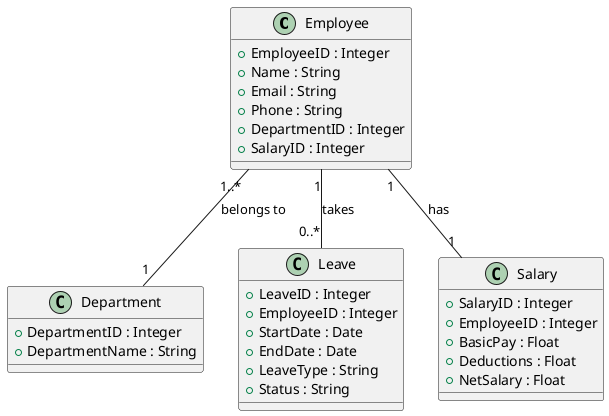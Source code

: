 @startuml EmployeeManagement

class Employee {
    + EmployeeID : Integer
    + Name : String
    + Email : String
    + Phone : String
    + DepartmentID : Integer
    + SalaryID : Integer
}

class Department {
    + DepartmentID : Integer
    + DepartmentName : String
}

class Leave {
    + LeaveID : Integer
    + EmployeeID : Integer
    + StartDate : Date
    + EndDate : Date
    + LeaveType : String
    + Status : String
}

class Salary {
    + SalaryID : Integer
    + EmployeeID : Integer
    + BasicPay : Float
    + Deductions : Float
    + NetSalary : Float
}

Employee "1" -- "1" Salary : has
Employee "1" -- "0..*" Leave : takes
Employee "1..*" -- "1" Department : belongs to

@enduml
